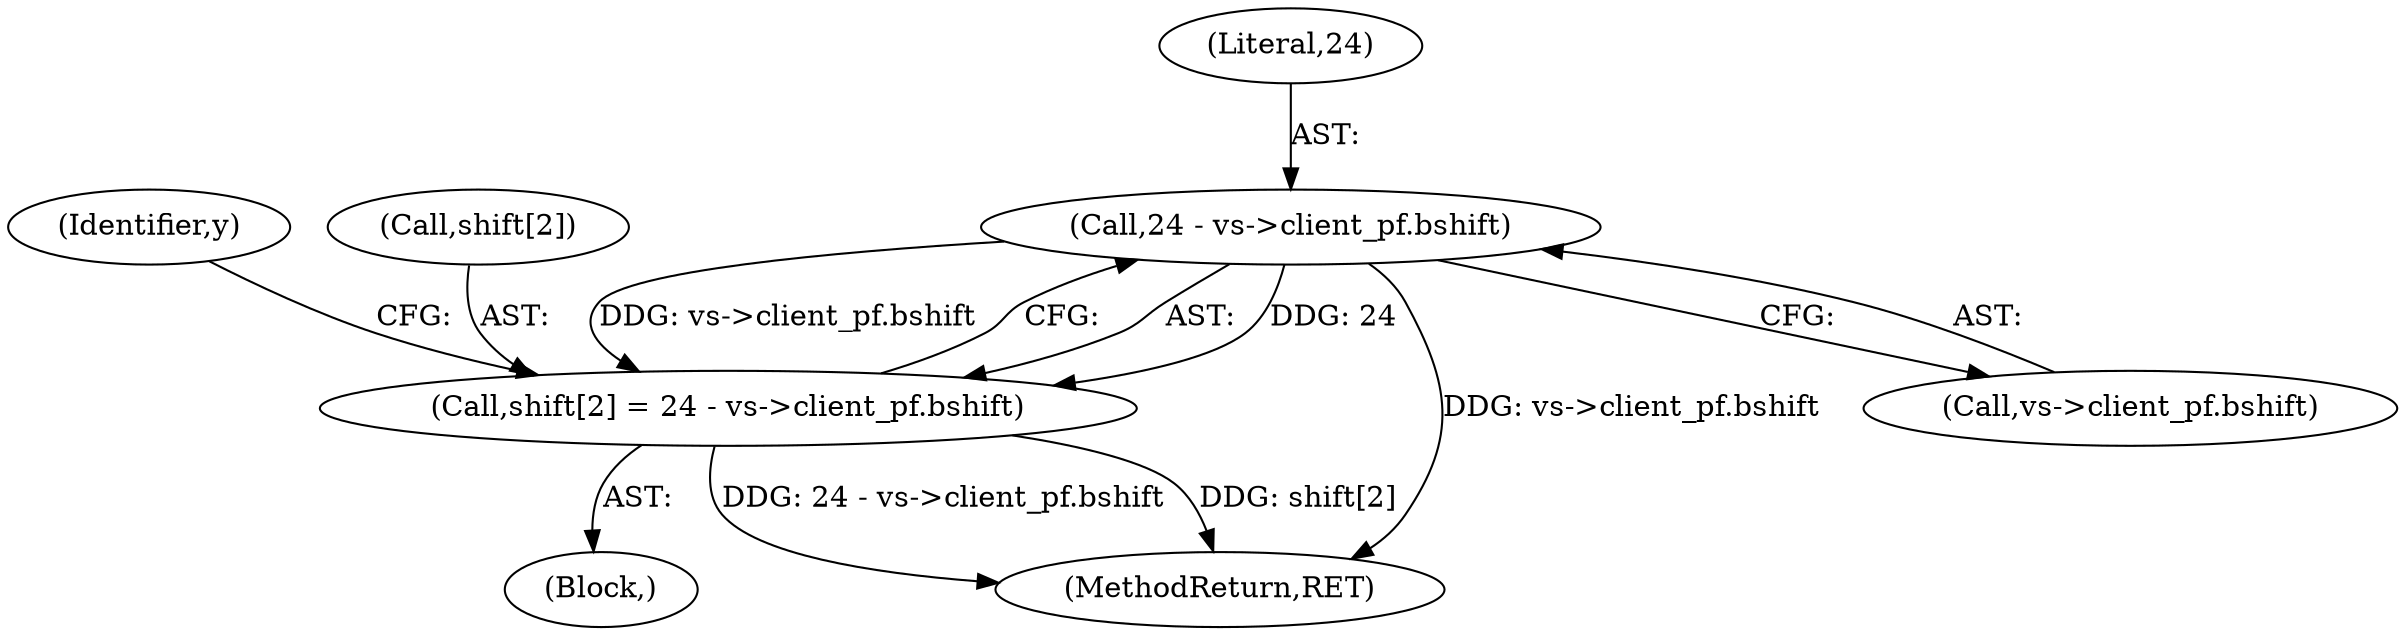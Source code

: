 digraph "0_qemu_9f64916da20eea67121d544698676295bbb105a7_7@pointer" {
"1000197" [label="(Call,24 - vs->client_pf.bshift)"];
"1000193" [label="(Call,shift[2] = 24 - vs->client_pf.bshift)"];
"1000351" [label="(MethodReturn,RET)"];
"1000206" [label="(Identifier,y)"];
"1000194" [label="(Call,shift[2])"];
"1000193" [label="(Call,shift[2] = 24 - vs->client_pf.bshift)"];
"1000198" [label="(Literal,24)"];
"1000199" [label="(Call,vs->client_pf.bshift)"];
"1000197" [label="(Call,24 - vs->client_pf.bshift)"];
"1000170" [label="(Block,)"];
"1000197" -> "1000193"  [label="AST: "];
"1000197" -> "1000199"  [label="CFG: "];
"1000198" -> "1000197"  [label="AST: "];
"1000199" -> "1000197"  [label="AST: "];
"1000193" -> "1000197"  [label="CFG: "];
"1000197" -> "1000351"  [label="DDG: vs->client_pf.bshift"];
"1000197" -> "1000193"  [label="DDG: 24"];
"1000197" -> "1000193"  [label="DDG: vs->client_pf.bshift"];
"1000193" -> "1000170"  [label="AST: "];
"1000194" -> "1000193"  [label="AST: "];
"1000206" -> "1000193"  [label="CFG: "];
"1000193" -> "1000351"  [label="DDG: shift[2]"];
"1000193" -> "1000351"  [label="DDG: 24 - vs->client_pf.bshift"];
}
